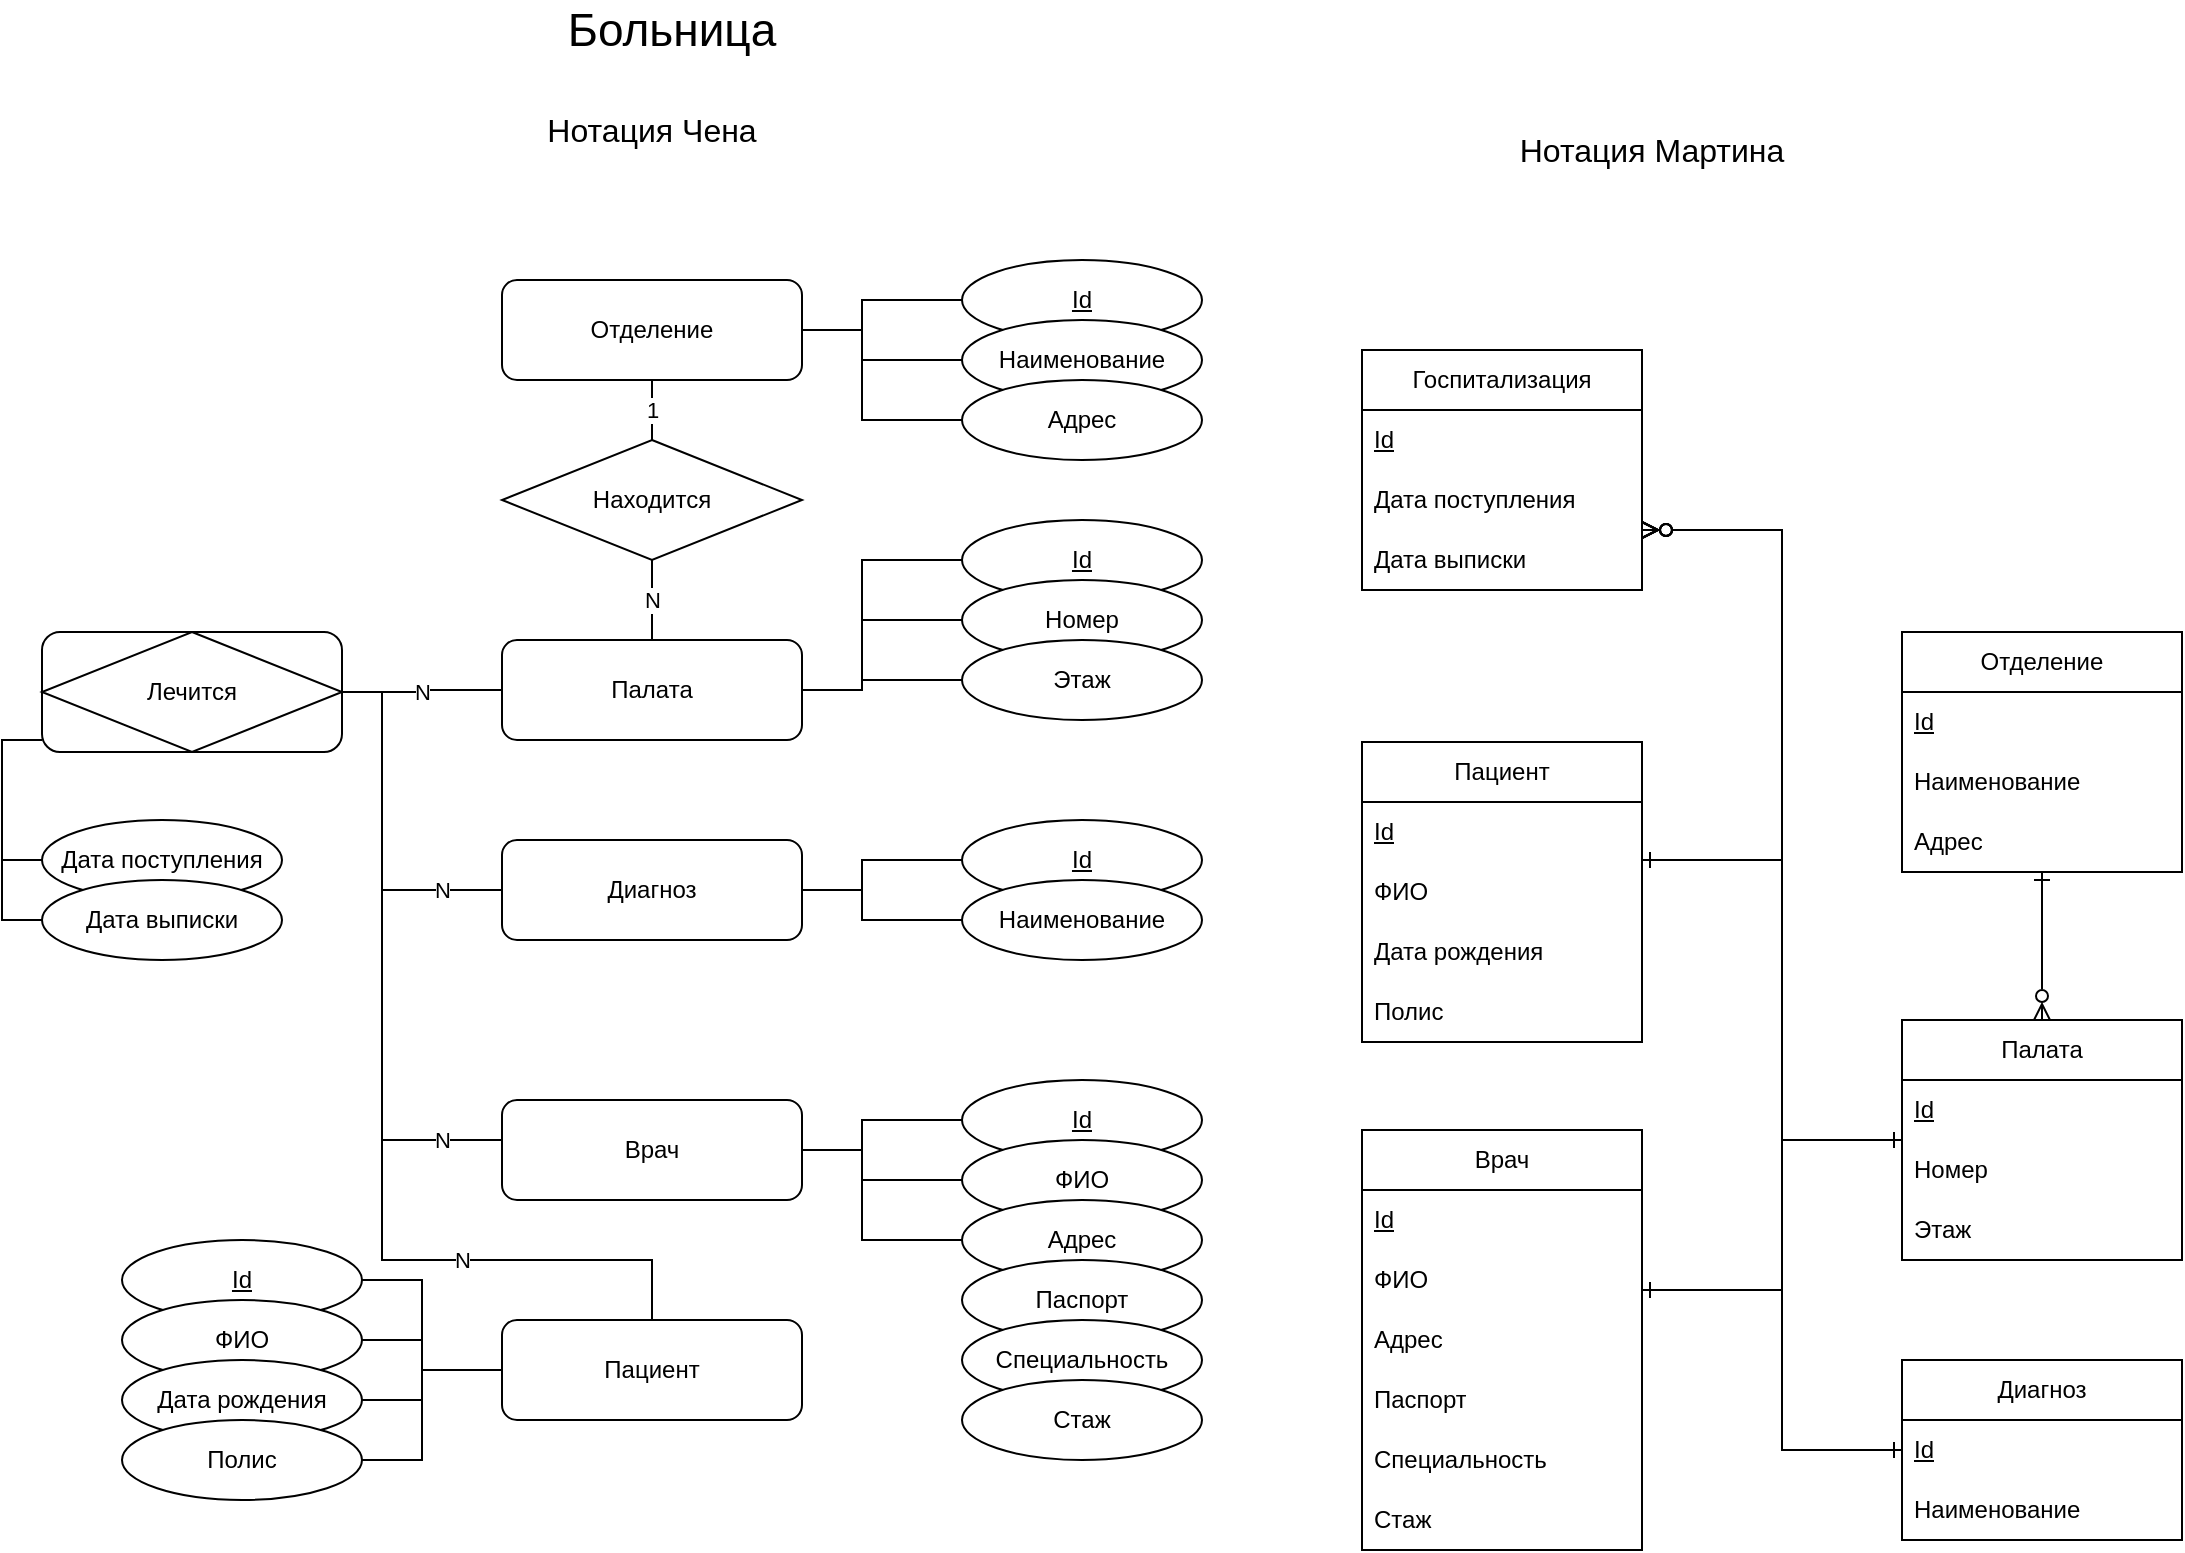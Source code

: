 <mxfile version="28.1.1">
  <diagram name="Страница — 1" id="eDHokSOOl7qRztb6YLrN">
    <mxGraphModel dx="1372" dy="871" grid="1" gridSize="10" guides="1" tooltips="1" connect="1" arrows="1" fold="1" page="1" pageScale="1" pageWidth="1169" pageHeight="827" math="0" shadow="0">
      <root>
        <mxCell id="0" />
        <mxCell id="1" parent="0" />
        <mxCell id="IZnIiaBtFyeUTnAaP6xX-13" value="" style="edgeStyle=orthogonalEdgeStyle;rounded=0;orthogonalLoop=1;jettySize=auto;html=1;endArrow=none;endFill=0;" parent="1" source="IZnIiaBtFyeUTnAaP6xX-14" target="IZnIiaBtFyeUTnAaP6xX-38" edge="1">
          <mxGeometry relative="1" as="geometry">
            <Array as="points">
              <mxPoint x="40" y="490" />
              <mxPoint x="40" y="400" />
            </Array>
          </mxGeometry>
        </mxCell>
        <mxCell id="IZnIiaBtFyeUTnAaP6xX-15" value="" style="rounded=0;orthogonalLoop=1;jettySize=auto;html=1;endArrow=none;endFill=0;edgeStyle=orthogonalEdgeStyle;" parent="1" source="IZnIiaBtFyeUTnAaP6xX-12" target="IZnIiaBtFyeUTnAaP6xX-38" edge="1">
          <mxGeometry relative="1" as="geometry">
            <mxPoint x="-220" y="395" as="sourcePoint" />
            <mxPoint x="-150" y="350" as="targetPoint" />
            <Array as="points">
              <mxPoint x="40" y="460" />
              <mxPoint x="40" y="400" />
            </Array>
          </mxGeometry>
        </mxCell>
        <mxCell id="IZnIiaBtFyeUTnAaP6xX-1" value="Больница" style="text;html=1;align=center;verticalAlign=middle;whiteSpace=wrap;rounded=0;fontSize=23;" parent="1" vertex="1">
          <mxGeometry x="310" y="30" width="130" height="30" as="geometry" />
        </mxCell>
        <mxCell id="IZnIiaBtFyeUTnAaP6xX-2" value="&lt;font style=&quot;font-size: 16px;&quot;&gt;Нотация Чена&lt;/font&gt;" style="text;html=1;align=center;verticalAlign=middle;whiteSpace=wrap;rounded=0;fontSize=18;" parent="1" vertex="1">
          <mxGeometry x="300" y="80" width="130" height="30" as="geometry" />
        </mxCell>
        <mxCell id="IZnIiaBtFyeUTnAaP6xX-3" value="Пациент" style="rounded=1;whiteSpace=wrap;html=1;" parent="1" vertex="1">
          <mxGeometry x="290" y="690" width="150" height="50" as="geometry" />
        </mxCell>
        <mxCell id="IZnIiaBtFyeUTnAaP6xX-4" value="" style="edgeStyle=orthogonalEdgeStyle;rounded=0;orthogonalLoop=1;jettySize=auto;html=1;endArrow=none;endFill=0;" parent="1" source="IZnIiaBtFyeUTnAaP6xX-5" target="IZnIiaBtFyeUTnAaP6xX-3" edge="1">
          <mxGeometry relative="1" as="geometry">
            <Array as="points">
              <mxPoint x="250" y="670" />
              <mxPoint x="250" y="715" />
            </Array>
          </mxGeometry>
        </mxCell>
        <mxCell id="IZnIiaBtFyeUTnAaP6xX-5" value="Id" style="ellipse;whiteSpace=wrap;html=1;fontStyle=4" parent="1" vertex="1">
          <mxGeometry x="100" y="650" width="120" height="40" as="geometry" />
        </mxCell>
        <mxCell id="IZnIiaBtFyeUTnAaP6xX-6" value="" style="edgeStyle=orthogonalEdgeStyle;rounded=0;orthogonalLoop=1;jettySize=auto;html=1;endArrow=none;endFill=0;" parent="1" source="IZnIiaBtFyeUTnAaP6xX-7" target="IZnIiaBtFyeUTnAaP6xX-3" edge="1">
          <mxGeometry relative="1" as="geometry">
            <Array as="points">
              <mxPoint x="250" y="700" />
              <mxPoint x="250" y="715" />
            </Array>
          </mxGeometry>
        </mxCell>
        <mxCell id="IZnIiaBtFyeUTnAaP6xX-7" value="ФИО" style="ellipse;whiteSpace=wrap;html=1;fontStyle=0" parent="1" vertex="1">
          <mxGeometry x="100" y="680" width="120" height="40" as="geometry" />
        </mxCell>
        <mxCell id="IZnIiaBtFyeUTnAaP6xX-8" value="" style="edgeStyle=orthogonalEdgeStyle;rounded=0;orthogonalLoop=1;jettySize=auto;html=1;endArrow=none;endFill=0;" parent="1" source="IZnIiaBtFyeUTnAaP6xX-9" target="IZnIiaBtFyeUTnAaP6xX-3" edge="1">
          <mxGeometry relative="1" as="geometry">
            <Array as="points">
              <mxPoint x="250" y="730" />
              <mxPoint x="250" y="715" />
            </Array>
          </mxGeometry>
        </mxCell>
        <mxCell id="IZnIiaBtFyeUTnAaP6xX-9" value="Дата рождения" style="ellipse;whiteSpace=wrap;html=1;fontStyle=0" parent="1" vertex="1">
          <mxGeometry x="100" y="710" width="120" height="40" as="geometry" />
        </mxCell>
        <mxCell id="IZnIiaBtFyeUTnAaP6xX-10" value="" style="edgeStyle=orthogonalEdgeStyle;rounded=0;orthogonalLoop=1;jettySize=auto;html=1;endArrow=none;endFill=0;" parent="1" source="IZnIiaBtFyeUTnAaP6xX-11" target="IZnIiaBtFyeUTnAaP6xX-3" edge="1">
          <mxGeometry relative="1" as="geometry">
            <Array as="points">
              <mxPoint x="250" y="760" />
              <mxPoint x="250" y="715" />
            </Array>
          </mxGeometry>
        </mxCell>
        <mxCell id="IZnIiaBtFyeUTnAaP6xX-11" value="Полис" style="ellipse;whiteSpace=wrap;html=1;fontStyle=0" parent="1" vertex="1">
          <mxGeometry x="100" y="740" width="120" height="40" as="geometry" />
        </mxCell>
        <mxCell id="IZnIiaBtFyeUTnAaP6xX-12" value="Дата поступления" style="ellipse;whiteSpace=wrap;html=1;fontStyle=0" parent="1" vertex="1">
          <mxGeometry x="60" y="440" width="120" height="40" as="geometry" />
        </mxCell>
        <mxCell id="IZnIiaBtFyeUTnAaP6xX-14" value="Дата выписки" style="ellipse;whiteSpace=wrap;html=1;fontStyle=0" parent="1" vertex="1">
          <mxGeometry x="60" y="470" width="120" height="40" as="geometry" />
        </mxCell>
        <mxCell id="IZnIiaBtFyeUTnAaP6xX-16" value="Диагноз" style="rounded=1;whiteSpace=wrap;html=1;" parent="1" vertex="1">
          <mxGeometry x="290" y="450" width="150" height="50" as="geometry" />
        </mxCell>
        <mxCell id="IZnIiaBtFyeUTnAaP6xX-17" value="Id" style="ellipse;whiteSpace=wrap;html=1;fontStyle=4" parent="1" vertex="1">
          <mxGeometry x="520" y="440" width="120" height="40" as="geometry" />
        </mxCell>
        <mxCell id="IZnIiaBtFyeUTnAaP6xX-18" value="Наименование" style="ellipse;whiteSpace=wrap;html=1;fontStyle=0" parent="1" vertex="1">
          <mxGeometry x="520" y="470" width="120" height="40" as="geometry" />
        </mxCell>
        <mxCell id="IZnIiaBtFyeUTnAaP6xX-20" value="" style="edgeStyle=orthogonalEdgeStyle;rounded=0;orthogonalLoop=1;jettySize=auto;html=1;endArrow=none;endFill=0;" parent="1" source="IZnIiaBtFyeUTnAaP6xX-18" target="IZnIiaBtFyeUTnAaP6xX-16" edge="1">
          <mxGeometry relative="1" as="geometry">
            <Array as="points">
              <mxPoint x="470" y="490" />
              <mxPoint x="470" y="475" />
            </Array>
          </mxGeometry>
        </mxCell>
        <mxCell id="IZnIiaBtFyeUTnAaP6xX-22" value="" style="rounded=0;orthogonalLoop=1;jettySize=auto;html=1;endArrow=none;endFill=0;edgeStyle=orthogonalEdgeStyle;" parent="1" source="IZnIiaBtFyeUTnAaP6xX-17" target="IZnIiaBtFyeUTnAaP6xX-16" edge="1">
          <mxGeometry relative="1" as="geometry">
            <mxPoint x="360" y="430" as="sourcePoint" />
            <mxPoint x="405" y="520" as="targetPoint" />
            <Array as="points">
              <mxPoint x="470" y="460" />
              <mxPoint x="470" y="475" />
            </Array>
          </mxGeometry>
        </mxCell>
        <mxCell id="IZnIiaBtFyeUTnAaP6xX-23" value="Отделение" style="rounded=1;whiteSpace=wrap;html=1;" parent="1" vertex="1">
          <mxGeometry x="290" y="170" width="150" height="50" as="geometry" />
        </mxCell>
        <mxCell id="IZnIiaBtFyeUTnAaP6xX-24" value="Id" style="ellipse;whiteSpace=wrap;html=1;fontStyle=4" parent="1" vertex="1">
          <mxGeometry x="520" y="160" width="120" height="40" as="geometry" />
        </mxCell>
        <mxCell id="IZnIiaBtFyeUTnAaP6xX-25" value="Наименование" style="ellipse;whiteSpace=wrap;html=1;fontStyle=0" parent="1" vertex="1">
          <mxGeometry x="520" y="190" width="120" height="40" as="geometry" />
        </mxCell>
        <mxCell id="IZnIiaBtFyeUTnAaP6xX-26" value="Адрес" style="ellipse;whiteSpace=wrap;html=1;fontStyle=0" parent="1" vertex="1">
          <mxGeometry x="520" y="220" width="120" height="40" as="geometry" />
        </mxCell>
        <mxCell id="IZnIiaBtFyeUTnAaP6xX-27" value="" style="edgeStyle=orthogonalEdgeStyle;rounded=0;orthogonalLoop=1;jettySize=auto;html=1;endArrow=none;endFill=0;" parent="1" source="IZnIiaBtFyeUTnAaP6xX-25" target="IZnIiaBtFyeUTnAaP6xX-23" edge="1">
          <mxGeometry relative="1" as="geometry">
            <Array as="points">
              <mxPoint x="470" y="210" />
              <mxPoint x="470" y="195" />
            </Array>
          </mxGeometry>
        </mxCell>
        <mxCell id="IZnIiaBtFyeUTnAaP6xX-28" value="" style="rounded=0;orthogonalLoop=1;jettySize=auto;html=1;endArrow=none;endFill=0;edgeStyle=orthogonalEdgeStyle;" parent="1" source="IZnIiaBtFyeUTnAaP6xX-26" target="IZnIiaBtFyeUTnAaP6xX-23" edge="1">
          <mxGeometry relative="1" as="geometry">
            <mxPoint x="310" y="140" as="sourcePoint" />
            <mxPoint x="355" y="200" as="targetPoint" />
            <Array as="points">
              <mxPoint x="470" y="240" />
              <mxPoint x="470" y="195" />
            </Array>
          </mxGeometry>
        </mxCell>
        <mxCell id="IZnIiaBtFyeUTnAaP6xX-29" value="" style="rounded=0;orthogonalLoop=1;jettySize=auto;html=1;endArrow=none;endFill=0;edgeStyle=orthogonalEdgeStyle;" parent="1" source="IZnIiaBtFyeUTnAaP6xX-24" target="IZnIiaBtFyeUTnAaP6xX-23" edge="1">
          <mxGeometry relative="1" as="geometry">
            <mxPoint x="360" y="150" as="sourcePoint" />
            <mxPoint x="405" y="240" as="targetPoint" />
            <Array as="points">
              <mxPoint x="470" y="180" />
              <mxPoint x="470" y="195" />
            </Array>
          </mxGeometry>
        </mxCell>
        <mxCell id="IZnIiaBtFyeUTnAaP6xX-30" value="Палата" style="rounded=1;whiteSpace=wrap;html=1;" parent="1" vertex="1">
          <mxGeometry x="290" y="350" width="150" height="50" as="geometry" />
        </mxCell>
        <mxCell id="IZnIiaBtFyeUTnAaP6xX-31" value="Id" style="ellipse;whiteSpace=wrap;html=1;fontStyle=4" parent="1" vertex="1">
          <mxGeometry x="520" y="290" width="120" height="40" as="geometry" />
        </mxCell>
        <mxCell id="IZnIiaBtFyeUTnAaP6xX-32" value="Номер" style="ellipse;whiteSpace=wrap;html=1;fontStyle=0" parent="1" vertex="1">
          <mxGeometry x="520" y="320" width="120" height="40" as="geometry" />
        </mxCell>
        <mxCell id="IZnIiaBtFyeUTnAaP6xX-33" value="Этаж" style="ellipse;whiteSpace=wrap;html=1;fontStyle=0" parent="1" vertex="1">
          <mxGeometry x="520" y="350" width="120" height="40" as="geometry" />
        </mxCell>
        <mxCell id="IZnIiaBtFyeUTnAaP6xX-34" value="" style="edgeStyle=orthogonalEdgeStyle;rounded=0;orthogonalLoop=1;jettySize=auto;html=1;endArrow=none;endFill=0;" parent="1" source="IZnIiaBtFyeUTnAaP6xX-32" target="IZnIiaBtFyeUTnAaP6xX-30" edge="1">
          <mxGeometry relative="1" as="geometry">
            <Array as="points">
              <mxPoint x="470" y="340" />
              <mxPoint x="470" y="375" />
            </Array>
          </mxGeometry>
        </mxCell>
        <mxCell id="IZnIiaBtFyeUTnAaP6xX-35" value="" style="rounded=0;orthogonalLoop=1;jettySize=auto;html=1;endArrow=none;endFill=0;edgeStyle=orthogonalEdgeStyle;" parent="1" source="IZnIiaBtFyeUTnAaP6xX-33" target="IZnIiaBtFyeUTnAaP6xX-30" edge="1">
          <mxGeometry relative="1" as="geometry">
            <mxPoint x="310" y="270" as="sourcePoint" />
            <mxPoint x="355" y="330" as="targetPoint" />
            <Array as="points">
              <mxPoint x="470" y="370" />
              <mxPoint x="470" y="375" />
            </Array>
          </mxGeometry>
        </mxCell>
        <mxCell id="IZnIiaBtFyeUTnAaP6xX-36" value="" style="rounded=0;orthogonalLoop=1;jettySize=auto;html=1;endArrow=none;endFill=0;edgeStyle=orthogonalEdgeStyle;" parent="1" source="IZnIiaBtFyeUTnAaP6xX-31" target="IZnIiaBtFyeUTnAaP6xX-30" edge="1">
          <mxGeometry relative="1" as="geometry">
            <mxPoint x="360" y="280" as="sourcePoint" />
            <mxPoint x="405" y="370" as="targetPoint" />
            <Array as="points">
              <mxPoint x="470" y="310" />
              <mxPoint x="470" y="375" />
            </Array>
          </mxGeometry>
        </mxCell>
        <mxCell id="IZnIiaBtFyeUTnAaP6xX-37" value="Находится" style="rhombus;whiteSpace=wrap;html=1;" parent="1" vertex="1">
          <mxGeometry x="290" y="250" width="150" height="60" as="geometry" />
        </mxCell>
        <mxCell id="IZnIiaBtFyeUTnAaP6xX-38" value="" style="rounded=1;whiteSpace=wrap;html=1;" parent="1" vertex="1">
          <mxGeometry x="60" y="346" width="150" height="60" as="geometry" />
        </mxCell>
        <mxCell id="IZnIiaBtFyeUTnAaP6xX-39" value="Лечится" style="rhombus;whiteSpace=wrap;html=1;" parent="1" vertex="1">
          <mxGeometry x="60" y="346" width="150" height="60" as="geometry" />
        </mxCell>
        <mxCell id="IZnIiaBtFyeUTnAaP6xX-40" value="N&lt;span style=&quot;color: rgba(0, 0, 0, 0); font-family: monospace; font-size: 0px; text-align: start; background-color: rgb(236, 236, 236);&quot;&gt;%3CmxGraphModel%3E%3Croot%3E%3CmxCell%20id%3D%220%22%2F%3E%3CmxCell%20id%3D%221%22%20parent%3D%220%22%2F%3E%3CmxCell%20id%3D%222%22%20value%3D%22%D0%9B%D0%B5%D0%BA%D0%B0%D1%80%D1%81%D1%82%D0%B2%D0%BE%22%20style%3D%22rounded%3D1%3BwhiteSpace%3Dwrap%3Bhtml%3D1%3B%22%20vertex%3D%221%22%20parent%3D%221%22%3E%3CmxGeometry%20x%3D%22180%22%20y%3D%22280%22%20width%3D%22150%22%20height%3D%2250%22%20as%3D%22geometry%22%2F%3E%3C%2FmxCell%3E%3C%2Froot%3E%3C%2FmxGraphModel%3E&lt;/span&gt;&lt;span style=&quot;color: rgba(0, 0, 0, 0); font-family: monospace; font-size: 0px; text-align: start; background-color: rgb(236, 236, 236);&quot;&gt;%3CmxGraphModel%3E%3Croot%3E%3CmxCell%20id%3D%220%22%2F%3E%3CmxCell%20id%3D%221%22%20parent%3D%220%22%2F%3E%3CmxCell%20id%3D%222%22%20value%3D%22%D0%9B%D0%B5%D0%BA%D0%B0%D1%80%D1%81%D1%82%D0%B2%D0%BE%22%20style%3D%22rounded%3D1%3BwhiteSpace%3Dwrap%3Bhtml%3D1%3B%22%20vertex%3D%221%22%20parent%3D%221%22%3E%3CmxGeometry%20x%3D%22180%22%20y%3D%22280%22%20width%3D%22150%22%20height%3D%2250%22%20as%3D%22geometry%22%2F%3E%3C%2FmxCell%3E%3C%2Froot%3E%3C%2FmxGraphModel%3E&lt;/span&gt;&lt;span style=&quot;color: rgba(0, 0, 0, 0); font-family: monospace; font-size: 0px; text-align: start; background-color: rgb(236, 236, 236);&quot;&gt;%3CmxGraphModel%3E%3Croot%3E%3CmxCell%20id%3D%220%22%2F%3E%3CmxCell%20id%3D%221%22%20parent%3D%220%22%2F%3E%3CmxCell%20id%3D%222%22%20value%3D%22%D0%9B%D0%B5%D0%BA%D0%B0%D1%80%D1%81%D1%82%D0%B2%D0%BE%22%20style%3D%22rounded%3D1%3BwhiteSpace%3Dwrap%3Bhtml%3D1%3B%22%20vertex%3D%221%22%20parent%3D%221%22%3E%3CmxGeometry%20x%3D%22180%22%20y%3D%22280%22%20width%3D%22150%22%20height%3D%2250%22%20as%3D%22geometry%22%2F%3E%3C%2FmxCell%3E%3C%2Froot%3E%3C%2FmxGraphModel%3E&lt;/span&gt;" style="edgeStyle=orthogonalEdgeStyle;rounded=0;orthogonalLoop=1;jettySize=auto;html=1;endArrow=none;endFill=0;" parent="1" source="IZnIiaBtFyeUTnAaP6xX-38" target="IZnIiaBtFyeUTnAaP6xX-3" edge="1">
          <mxGeometry x="0.467" relative="1" as="geometry">
            <mxPoint x="-150" y="380" as="sourcePoint" />
            <mxPoint x="-150" y="250" as="targetPoint" />
            <Array as="points">
              <mxPoint x="230" y="376" />
              <mxPoint x="230" y="660" />
              <mxPoint x="365" y="660" />
            </Array>
            <mxPoint as="offset" />
          </mxGeometry>
        </mxCell>
        <mxCell id="IZnIiaBtFyeUTnAaP6xX-42" value="1&lt;span style=&quot;color: rgba(0, 0, 0, 0); font-family: monospace; font-size: 0px; text-align: start; background-color: rgb(236, 236, 236);&quot;&gt;%3CmxGraphModel%3E%3Croot%3E%3CmxCell%20id%3D%220%22%2F%3E%3CmxCell%20id%3D%221%22%20parent%3D%220%22%2F%3E%3CmxCell%20id%3D%222%22%20value%3D%22N%26lt%3Bspan%20style%3D%26quot%3Bcolor%3A%20rgba(0%2C%200%2C%200%2C%200)%3B%20font-family%3A%20monospace%3B%20font-size%3A%200px%3B%20text-align%3A%20start%3B%20background-color%3A%20rgb(236%2C%20236%2C%20236)%3B%26quot%3B%26gt%3B%253CmxGraphModel%253E%253Croot%253E%253CmxCell%2520id%253D%25220%2522%252F%253E%253CmxCell%2520id%253D%25221%2522%2520parent%253D%25220%2522%252F%253E%253CmxCell%2520id%253D%25222%2522%2520value%253D%2522%25D0%259B%25D0%25B5%25D0%25BA%25D0%25B0%25D1%2580%25D1%2581%25D1%2582%25D0%25B2%25D0%25BE%2522%2520style%253D%2522rounded%253D1%253BwhiteSpace%253Dwrap%253Bhtml%253D1%253B%2522%2520vertex%253D%25221%2522%2520parent%253D%25221%2522%253E%253CmxGeometry%2520x%253D%2522180%2522%2520y%253D%2522280%2522%2520width%253D%2522150%2522%2520height%253D%252250%2522%2520as%253D%2522geometry%2522%252F%253E%253C%252FmxCell%253E%253C%252Froot%253E%253C%252FmxGraphModel%253E%26lt%3B%2Fspan%26gt%3B%26lt%3Bspan%20style%3D%26quot%3Bcolor%3A%20rgba(0%2C%200%2C%200%2C%200)%3B%20font-family%3A%20monospace%3B%20font-size%3A%200px%3B%20text-align%3A%20start%3B%20background-color%3A%20rgb(236%2C%20236%2C%20236)%3B%26quot%3B%26gt%3B%253CmxGraphModel%253E%253Croot%253E%253CmxCell%2520id%253D%25220%2522%252F%253E%253CmxCell%2520id%253D%25221%2522%2520parent%253D%25220%2522%252F%253E%253CmxCell%2520id%253D%25222%2522%2520value%253D%2522%25D0%259B%25D0%25B5%25D0%25BA%25D0%25B0%25D1%2580%25D1%2581%25D1%2582%25D0%25B2%25D0%25BE%2522%2520style%253D%2522rounded%253D1%253BwhiteSpace%253Dwrap%253Bhtml%253D1%253B%2522%2520vertex%253D%25221%2522%2520parent%253D%25221%2522%253E%253CmxGeometry%2520x%253D%2522180%2522%2520y%253D%2522280%2522%2520width%253D%2522150%2522%2520height%253D%252250%2522%2520as%253D%2522geometry%2522%252F%253E%253C%252FmxCell%253E%253C%252Froot%253E%253C%252FmxGraphModel%253E%26lt%3B%2Fspan%26gt%3B%26lt%3Bspan%20style%3D%26quot%3Bcolor%3A%20rgba(0%2C%200%2C%200%2C%200)%3B%20font-family%3A%20monospace%3B%20font-size%3A%200px%3B%20text-align%3A%20start%3B%20background-color%3A%20rgb(236%2C%20236%2C%20236)%3B%26quot%3B%26gt%3B%253CmxGraphModel%253E%253Croot%253E%253CmxCell%2520id%253D%25220%2522%252F%253E%253CmxCell%2520id%253D%25221%2522%2520parent%253D%25220%2522%252F%253E%253CmxCell%2520id%253D%25222%2522%2520value%253D%2522%25D0%259B%25D0%25B5%25D0%25BA%25D0%25B0%25D1%2580%25D1%2581%25D1%2582%25D0%25B2%25D0%25BE%2522%2520style%253D%2522rounded%253D1%253BwhiteSpace%253Dwrap%253Bhtml%253D1%253B%2522%2520vertex%253D%25221%2522%2520parent%253D%25221%2522%253E%253CmxGeometry%2520x%253D%2522180%2522%2520y%253D%2522280%2522%2520width%253D%2522150%2522%2520height%253D%252250%2522%2520as%253D%2522geometry%2522%252F%253E%253C%252FmxCell%253E%253C%252Froot%253E%253C%252FmxGraphModel%253E%26lt%3B%2Fspan%26gt%3B%22%20style%3D%22edgeStyle%3DorthogonalEdgeStyle%3Brounded%3D0%3BorthogonalLoop%3D1%3BjettySize%3Dauto%3Bhtml%3D1%3BendArrow%3Dnone%3BendFill%3D0%3B%22%20edge%3D%221%22%20parent%3D%221%22%3E%3CmxGeometry%20relative%3D%221%22%20as%3D%22geometry%22%3E%3CmxPoint%20x%3D%22255%22%20y%3D%22460%22%20as%3D%22sourcePoint%22%2F%3E%3CmxPoint%20x%3D%22255%22%20y%3D%22330%22%20as%3D%22targetPoint%22%2F%3E%3C%2FmxGeometry%3E%3C%2FmxCell%3E%3C%2Froot%3E%3C%2FmxGraphModel%3E&lt;/span&gt;" style="edgeStyle=orthogonalEdgeStyle;rounded=0;orthogonalLoop=1;jettySize=auto;html=1;endArrow=none;endFill=0;" parent="1" source="IZnIiaBtFyeUTnAaP6xX-37" target="IZnIiaBtFyeUTnAaP6xX-23" edge="1">
          <mxGeometry relative="1" as="geometry">
            <mxPoint x="280" y="440" as="sourcePoint" />
            <mxPoint x="280" y="310" as="targetPoint" />
          </mxGeometry>
        </mxCell>
        <mxCell id="IZnIiaBtFyeUTnAaP6xX-43" value="N&lt;span style=&quot;color: rgba(0, 0, 0, 0); font-family: monospace; font-size: 0px; text-align: start; background-color: rgb(236, 236, 236);&quot;&gt;%3CmxGraphModel%3E%3Croot%3E%3CmxCell%20id%3D%220%22%2F%3E%3CmxCell%20id%3D%221%22%20parent%3D%220%22%2F%3E%3CmxCell%20id%3D%222%22%20value%3D%22%D0%9B%D0%B5%D0%BA%D0%B0%D1%80%D1%81%D1%82%D0%B2%D0%BE%22%20style%3D%22rounded%3D1%3BwhiteSpace%3Dwrap%3Bhtml%3D1%3B%22%20vertex%3D%221%22%20parent%3D%221%22%3E%3CmxGeometry%20x%3D%22180%22%20y%3D%22280%22%20width%3D%22150%22%20height%3D%2250%22%20as%3D%22geometry%22%2F%3E%3C%2FmxCell%3E%3C%2Froot%3E%3C%2FmxGraphModel%3E&lt;/span&gt;&lt;span style=&quot;color: rgba(0, 0, 0, 0); font-family: monospace; font-size: 0px; text-align: start; background-color: rgb(236, 236, 236);&quot;&gt;%3CmxGraphModel%3E%3Croot%3E%3CmxCell%20id%3D%220%22%2F%3E%3CmxCell%20id%3D%221%22%20parent%3D%220%22%2F%3E%3CmxCell%20id%3D%222%22%20value%3D%22%D0%9B%D0%B5%D0%BA%D0%B0%D1%80%D1%81%D1%82%D0%B2%D0%BE%22%20style%3D%22rounded%3D1%3BwhiteSpace%3Dwrap%3Bhtml%3D1%3B%22%20vertex%3D%221%22%20parent%3D%221%22%3E%3CmxGeometry%20x%3D%22180%22%20y%3D%22280%22%20width%3D%22150%22%20height%3D%2250%22%20as%3D%22geometry%22%2F%3E%3C%2FmxCell%3E%3C%2Froot%3E%3C%2FmxGraphModel%3E&lt;/span&gt;&lt;span style=&quot;color: rgba(0, 0, 0, 0); font-family: monospace; font-size: 0px; text-align: start; background-color: rgb(236, 236, 236);&quot;&gt;%3CmxGraphModel%3E%3Croot%3E%3CmxCell%20id%3D%220%22%2F%3E%3CmxCell%20id%3D%221%22%20parent%3D%220%22%2F%3E%3CmxCell%20id%3D%222%22%20value%3D%22%D0%9B%D0%B5%D0%BA%D0%B0%D1%80%D1%81%D1%82%D0%B2%D0%BE%22%20style%3D%22rounded%3D1%3BwhiteSpace%3Dwrap%3Bhtml%3D1%3B%22%20vertex%3D%221%22%20parent%3D%221%22%3E%3CmxGeometry%20x%3D%22180%22%20y%3D%22280%22%20width%3D%22150%22%20height%3D%2250%22%20as%3D%22geometry%22%2F%3E%3C%2FmxCell%3E%3C%2Froot%3E%3C%2FmxGraphModel%3E&lt;/span&gt;" style="edgeStyle=orthogonalEdgeStyle;rounded=0;orthogonalLoop=1;jettySize=auto;html=1;endArrow=none;endFill=0;" parent="1" source="IZnIiaBtFyeUTnAaP6xX-30" target="IZnIiaBtFyeUTnAaP6xX-37" edge="1">
          <mxGeometry relative="1" as="geometry">
            <mxPoint x="260" y="450" as="sourcePoint" />
            <mxPoint x="260" y="320" as="targetPoint" />
          </mxGeometry>
        </mxCell>
        <mxCell id="IZnIiaBtFyeUTnAaP6xX-44" value="N&lt;span style=&quot;color: rgba(0, 0, 0, 0); font-family: monospace; font-size: 0px; text-align: start; background-color: rgb(236, 236, 236);&quot;&gt;%3CmxGraphModel%3E%3Croot%3E%3CmxCell%20id%3D%220%22%2F%3E%3CmxCell%20id%3D%221%22%20parent%3D%220%22%2F%3E%3CmxCell%20id%3D%222%22%20value%3D%22%D0%9B%D0%B5%D0%BA%D0%B0%D1%80%D1%81%D1%82%D0%B2%D0%BE%22%20style%3D%22rounded%3D1%3BwhiteSpace%3Dwrap%3Bhtml%3D1%3B%22%20vertex%3D%221%22%20parent%3D%221%22%3E%3CmxGeometry%20x%3D%22180%22%20y%3D%22280%22%20width%3D%22150%22%20height%3D%2250%22%20as%3D%22geometry%22%2F%3E%3C%2FmxCell%3E%3C%2Froot%3E%3C%2FmxGraphModel%3E&lt;/span&gt;&lt;span style=&quot;color: rgba(0, 0, 0, 0); font-family: monospace; font-size: 0px; text-align: start; background-color: rgb(236, 236, 236);&quot;&gt;%3CmxGraphModel%3E%3Croot%3E%3CmxCell%20id%3D%220%22%2F%3E%3CmxCell%20id%3D%221%22%20parent%3D%220%22%2F%3E%3CmxCell%20id%3D%222%22%20value%3D%22%D0%9B%D0%B5%D0%BA%D0%B0%D1%80%D1%81%D1%82%D0%B2%D0%BE%22%20style%3D%22rounded%3D1%3BwhiteSpace%3Dwrap%3Bhtml%3D1%3B%22%20vertex%3D%221%22%20parent%3D%221%22%3E%3CmxGeometry%20x%3D%22180%22%20y%3D%22280%22%20width%3D%22150%22%20height%3D%2250%22%20as%3D%22geometry%22%2F%3E%3C%2FmxCell%3E%3C%2Froot%3E%3C%2FmxGraphModel%3E&lt;/span&gt;&lt;span style=&quot;color: rgba(0, 0, 0, 0); font-family: monospace; font-size: 0px; text-align: start; background-color: rgb(236, 236, 236);&quot;&gt;%3CmxGraphModel%3E%3Croot%3E%3CmxCell%20id%3D%220%22%2F%3E%3CmxCell%20id%3D%221%22%20parent%3D%220%22%2F%3E%3CmxCell%20id%3D%222%22%20value%3D%22%D0%9B%D0%B5%D0%BA%D0%B0%D1%80%D1%81%D1%82%D0%B2%D0%BE%22%20style%3D%22rounded%3D1%3BwhiteSpace%3Dwrap%3Bhtml%3D1%3B%22%20vertex%3D%221%22%20parent%3D%221%22%3E%3CmxGeometry%20x%3D%22180%22%20y%3D%22280%22%20width%3D%22150%22%20height%3D%2250%22%20as%3D%22geometry%22%2F%3E%3C%2FmxCell%3E%3C%2Froot%3E%3C%2FmxGraphModel%3E&lt;/span&gt;" style="edgeStyle=orthogonalEdgeStyle;rounded=0;orthogonalLoop=1;jettySize=auto;html=1;endArrow=none;endFill=0;" parent="1" source="IZnIiaBtFyeUTnAaP6xX-38" target="IZnIiaBtFyeUTnAaP6xX-30" edge="1">
          <mxGeometry relative="1" as="geometry">
            <mxPoint x="230" y="480" as="sourcePoint" />
            <mxPoint x="230" y="350" as="targetPoint" />
          </mxGeometry>
        </mxCell>
        <mxCell id="IZnIiaBtFyeUTnAaP6xX-45" value="N" style="edgeStyle=orthogonalEdgeStyle;rounded=0;orthogonalLoop=1;jettySize=auto;html=1;endArrow=none;endFill=0;" parent="1" source="IZnIiaBtFyeUTnAaP6xX-16" target="IZnIiaBtFyeUTnAaP6xX-38" edge="1">
          <mxGeometry x="-0.665" relative="1" as="geometry">
            <mxPoint x="110" y="680" as="sourcePoint" />
            <mxPoint x="110" y="550" as="targetPoint" />
            <Array as="points">
              <mxPoint x="230" y="475" />
              <mxPoint x="230" y="376" />
            </Array>
            <mxPoint as="offset" />
          </mxGeometry>
        </mxCell>
        <mxCell id="IZnIiaBtFyeUTnAaP6xX-46" value="Врач" style="rounded=1;whiteSpace=wrap;html=1;" parent="1" vertex="1">
          <mxGeometry x="290" y="580" width="150" height="50" as="geometry" />
        </mxCell>
        <mxCell id="IZnIiaBtFyeUTnAaP6xX-47" value="Id" style="ellipse;whiteSpace=wrap;html=1;fontStyle=4" parent="1" vertex="1">
          <mxGeometry x="520" y="570" width="120" height="40" as="geometry" />
        </mxCell>
        <mxCell id="IZnIiaBtFyeUTnAaP6xX-48" value="ФИО" style="ellipse;whiteSpace=wrap;html=1;fontStyle=0" parent="1" vertex="1">
          <mxGeometry x="520" y="600" width="120" height="40" as="geometry" />
        </mxCell>
        <mxCell id="IZnIiaBtFyeUTnAaP6xX-49" value="Адрес" style="ellipse;whiteSpace=wrap;html=1;fontStyle=0" parent="1" vertex="1">
          <mxGeometry x="520" y="630" width="120" height="40" as="geometry" />
        </mxCell>
        <mxCell id="IZnIiaBtFyeUTnAaP6xX-50" value="" style="edgeStyle=orthogonalEdgeStyle;rounded=0;orthogonalLoop=1;jettySize=auto;html=1;endArrow=none;endFill=0;" parent="1" source="IZnIiaBtFyeUTnAaP6xX-48" target="IZnIiaBtFyeUTnAaP6xX-46" edge="1">
          <mxGeometry relative="1" as="geometry">
            <Array as="points">
              <mxPoint x="470" y="620" />
              <mxPoint x="470" y="605" />
            </Array>
          </mxGeometry>
        </mxCell>
        <mxCell id="IZnIiaBtFyeUTnAaP6xX-51" value="" style="rounded=0;orthogonalLoop=1;jettySize=auto;html=1;endArrow=none;endFill=0;edgeStyle=orthogonalEdgeStyle;" parent="1" source="IZnIiaBtFyeUTnAaP6xX-49" target="IZnIiaBtFyeUTnAaP6xX-46" edge="1">
          <mxGeometry relative="1" as="geometry">
            <mxPoint x="310" y="550" as="sourcePoint" />
            <mxPoint x="355" y="610" as="targetPoint" />
            <Array as="points">
              <mxPoint x="470" y="650" />
              <mxPoint x="470" y="605" />
            </Array>
          </mxGeometry>
        </mxCell>
        <mxCell id="IZnIiaBtFyeUTnAaP6xX-52" value="" style="rounded=0;orthogonalLoop=1;jettySize=auto;html=1;endArrow=none;endFill=0;edgeStyle=orthogonalEdgeStyle;" parent="1" source="IZnIiaBtFyeUTnAaP6xX-47" target="IZnIiaBtFyeUTnAaP6xX-46" edge="1">
          <mxGeometry relative="1" as="geometry">
            <mxPoint x="360" y="560" as="sourcePoint" />
            <mxPoint x="405" y="650" as="targetPoint" />
            <Array as="points">
              <mxPoint x="470" y="590" />
              <mxPoint x="470" y="605" />
            </Array>
          </mxGeometry>
        </mxCell>
        <mxCell id="IZnIiaBtFyeUTnAaP6xX-55" value="Паспорт" style="ellipse;whiteSpace=wrap;html=1;fontStyle=0" parent="1" vertex="1">
          <mxGeometry x="520" y="660" width="120" height="40" as="geometry" />
        </mxCell>
        <mxCell id="IZnIiaBtFyeUTnAaP6xX-56" value="Специальность" style="ellipse;whiteSpace=wrap;html=1;fontStyle=0" parent="1" vertex="1">
          <mxGeometry x="520" y="690" width="120" height="40" as="geometry" />
        </mxCell>
        <mxCell id="IZnIiaBtFyeUTnAaP6xX-57" value="Стаж" style="ellipse;whiteSpace=wrap;html=1;fontStyle=0" parent="1" vertex="1">
          <mxGeometry x="520" y="720" width="120" height="40" as="geometry" />
        </mxCell>
        <mxCell id="IZnIiaBtFyeUTnAaP6xX-58" value="N" style="edgeStyle=orthogonalEdgeStyle;rounded=0;orthogonalLoop=1;jettySize=auto;html=1;endArrow=none;endFill=0;" parent="1" source="IZnIiaBtFyeUTnAaP6xX-46" target="IZnIiaBtFyeUTnAaP6xX-38" edge="1">
          <mxGeometry x="-0.803" relative="1" as="geometry">
            <mxPoint x="320" y="569" as="sourcePoint" />
            <mxPoint x="240" y="470" as="targetPoint" />
            <Array as="points">
              <mxPoint x="230" y="600" />
              <mxPoint x="230" y="376" />
            </Array>
            <mxPoint as="offset" />
          </mxGeometry>
        </mxCell>
        <mxCell id="IZnIiaBtFyeUTnAaP6xX-59" value="&lt;font style=&quot;font-size: 16px;&quot;&gt;Нотация Мартина&lt;/font&gt;" style="text;html=1;align=center;verticalAlign=middle;whiteSpace=wrap;rounded=0;fontSize=18;" parent="1" vertex="1">
          <mxGeometry x="770" y="90" width="190" height="30" as="geometry" />
        </mxCell>
        <mxCell id="IZnIiaBtFyeUTnAaP6xX-60" value="Врач" style="swimlane;fontStyle=0;childLayout=stackLayout;horizontal=1;startSize=30;horizontalStack=0;resizeParent=1;resizeParentMax=0;resizeLast=0;collapsible=1;marginBottom=0;whiteSpace=wrap;html=1;" parent="1" vertex="1">
          <mxGeometry x="720" y="595" width="140" height="210" as="geometry" />
        </mxCell>
        <mxCell id="IZnIiaBtFyeUTnAaP6xX-61" value="Id" style="text;strokeColor=none;fillColor=none;align=left;verticalAlign=middle;spacingLeft=4;spacingRight=4;overflow=hidden;points=[[0,0.5],[1,0.5]];portConstraint=eastwest;rotatable=0;whiteSpace=wrap;html=1;fontStyle=4" parent="IZnIiaBtFyeUTnAaP6xX-60" vertex="1">
          <mxGeometry y="30" width="140" height="30" as="geometry" />
        </mxCell>
        <mxCell id="IZnIiaBtFyeUTnAaP6xX-62" value="ФИО" style="text;strokeColor=none;fillColor=none;align=left;verticalAlign=middle;spacingLeft=4;spacingRight=4;overflow=hidden;points=[[0,0.5],[1,0.5]];portConstraint=eastwest;rotatable=0;whiteSpace=wrap;html=1;" parent="IZnIiaBtFyeUTnAaP6xX-60" vertex="1">
          <mxGeometry y="60" width="140" height="30" as="geometry" />
        </mxCell>
        <mxCell id="IZnIiaBtFyeUTnAaP6xX-63" value="Адрес" style="text;strokeColor=none;fillColor=none;align=left;verticalAlign=middle;spacingLeft=4;spacingRight=4;overflow=hidden;points=[[0,0.5],[1,0.5]];portConstraint=eastwest;rotatable=0;whiteSpace=wrap;html=1;" parent="IZnIiaBtFyeUTnAaP6xX-60" vertex="1">
          <mxGeometry y="90" width="140" height="30" as="geometry" />
        </mxCell>
        <mxCell id="IZnIiaBtFyeUTnAaP6xX-64" value="Паспорт" style="text;strokeColor=none;fillColor=none;align=left;verticalAlign=middle;spacingLeft=4;spacingRight=4;overflow=hidden;points=[[0,0.5],[1,0.5]];portConstraint=eastwest;rotatable=0;whiteSpace=wrap;html=1;" parent="IZnIiaBtFyeUTnAaP6xX-60" vertex="1">
          <mxGeometry y="120" width="140" height="30" as="geometry" />
        </mxCell>
        <mxCell id="IZnIiaBtFyeUTnAaP6xX-65" value="Специальность" style="text;strokeColor=none;fillColor=none;align=left;verticalAlign=middle;spacingLeft=4;spacingRight=4;overflow=hidden;points=[[0,0.5],[1,0.5]];portConstraint=eastwest;rotatable=0;whiteSpace=wrap;html=1;" parent="IZnIiaBtFyeUTnAaP6xX-60" vertex="1">
          <mxGeometry y="150" width="140" height="30" as="geometry" />
        </mxCell>
        <mxCell id="IZnIiaBtFyeUTnAaP6xX-66" value="Стаж" style="text;strokeColor=none;fillColor=none;align=left;verticalAlign=middle;spacingLeft=4;spacingRight=4;overflow=hidden;points=[[0,0.5],[1,0.5]];portConstraint=eastwest;rotatable=0;whiteSpace=wrap;html=1;" parent="IZnIiaBtFyeUTnAaP6xX-60" vertex="1">
          <mxGeometry y="180" width="140" height="30" as="geometry" />
        </mxCell>
        <mxCell id="IZnIiaBtFyeUTnAaP6xX-67" value="Госпитализация" style="swimlane;fontStyle=0;childLayout=stackLayout;horizontal=1;startSize=30;horizontalStack=0;resizeParent=1;resizeParentMax=0;resizeLast=0;collapsible=1;marginBottom=0;whiteSpace=wrap;html=1;" parent="1" vertex="1">
          <mxGeometry x="720" y="205" width="140" height="120" as="geometry" />
        </mxCell>
        <mxCell id="IZnIiaBtFyeUTnAaP6xX-68" value="Id" style="text;strokeColor=none;fillColor=none;align=left;verticalAlign=middle;spacingLeft=4;spacingRight=4;overflow=hidden;points=[[0,0.5],[1,0.5]];portConstraint=eastwest;rotatable=0;whiteSpace=wrap;html=1;fontStyle=4" parent="IZnIiaBtFyeUTnAaP6xX-67" vertex="1">
          <mxGeometry y="30" width="140" height="30" as="geometry" />
        </mxCell>
        <mxCell id="IZnIiaBtFyeUTnAaP6xX-69" value="Дата поступления" style="text;strokeColor=none;fillColor=none;align=left;verticalAlign=middle;spacingLeft=4;spacingRight=4;overflow=hidden;points=[[0,0.5],[1,0.5]];portConstraint=eastwest;rotatable=0;whiteSpace=wrap;html=1;" parent="IZnIiaBtFyeUTnAaP6xX-67" vertex="1">
          <mxGeometry y="60" width="140" height="30" as="geometry" />
        </mxCell>
        <mxCell id="IZnIiaBtFyeUTnAaP6xX-70" value="Дата выписки" style="text;strokeColor=none;fillColor=none;align=left;verticalAlign=middle;spacingLeft=4;spacingRight=4;overflow=hidden;points=[[0,0.5],[1,0.5]];portConstraint=eastwest;rotatable=0;whiteSpace=wrap;html=1;" parent="IZnIiaBtFyeUTnAaP6xX-67" vertex="1">
          <mxGeometry y="90" width="140" height="30" as="geometry" />
        </mxCell>
        <mxCell id="IZnIiaBtFyeUTnAaP6xX-73" value="" style="edgeStyle=orthogonalEdgeStyle;rounded=0;orthogonalLoop=1;jettySize=auto;html=1;startArrow=ERone;startFill=0;endArrow=ERzeroToMany;endFill=0;" parent="1" source="IZnIiaBtFyeUTnAaP6xX-74" target="IZnIiaBtFyeUTnAaP6xX-67" edge="1">
          <mxGeometry relative="1" as="geometry">
            <Array as="points">
              <mxPoint x="930" y="460" />
              <mxPoint x="930" y="295" />
            </Array>
          </mxGeometry>
        </mxCell>
        <mxCell id="IZnIiaBtFyeUTnAaP6xX-74" value="Пациент" style="swimlane;fontStyle=0;childLayout=stackLayout;horizontal=1;startSize=30;horizontalStack=0;resizeParent=1;resizeParentMax=0;resizeLast=0;collapsible=1;marginBottom=0;whiteSpace=wrap;html=1;" parent="1" vertex="1">
          <mxGeometry x="720" y="401" width="140" height="150" as="geometry" />
        </mxCell>
        <mxCell id="IZnIiaBtFyeUTnAaP6xX-75" value="Id" style="text;strokeColor=none;fillColor=none;align=left;verticalAlign=middle;spacingLeft=4;spacingRight=4;overflow=hidden;points=[[0,0.5],[1,0.5]];portConstraint=eastwest;rotatable=0;whiteSpace=wrap;html=1;fontStyle=4" parent="IZnIiaBtFyeUTnAaP6xX-74" vertex="1">
          <mxGeometry y="30" width="140" height="30" as="geometry" />
        </mxCell>
        <mxCell id="IZnIiaBtFyeUTnAaP6xX-76" value="ФИО" style="text;strokeColor=none;fillColor=none;align=left;verticalAlign=middle;spacingLeft=4;spacingRight=4;overflow=hidden;points=[[0,0.5],[1,0.5]];portConstraint=eastwest;rotatable=0;whiteSpace=wrap;html=1;" parent="IZnIiaBtFyeUTnAaP6xX-74" vertex="1">
          <mxGeometry y="60" width="140" height="30" as="geometry" />
        </mxCell>
        <mxCell id="IZnIiaBtFyeUTnAaP6xX-77" value="Дата рождения" style="text;strokeColor=none;fillColor=none;align=left;verticalAlign=middle;spacingLeft=4;spacingRight=4;overflow=hidden;points=[[0,0.5],[1,0.5]];portConstraint=eastwest;rotatable=0;whiteSpace=wrap;html=1;" parent="IZnIiaBtFyeUTnAaP6xX-74" vertex="1">
          <mxGeometry y="90" width="140" height="30" as="geometry" />
        </mxCell>
        <mxCell id="IZnIiaBtFyeUTnAaP6xX-98" value="Полис" style="text;strokeColor=none;fillColor=none;align=left;verticalAlign=middle;spacingLeft=4;spacingRight=4;overflow=hidden;points=[[0,0.5],[1,0.5]];portConstraint=eastwest;rotatable=0;whiteSpace=wrap;html=1;" parent="IZnIiaBtFyeUTnAaP6xX-74" vertex="1">
          <mxGeometry y="120" width="140" height="30" as="geometry" />
        </mxCell>
        <mxCell id="IZnIiaBtFyeUTnAaP6xX-78" value="Отделение" style="swimlane;fontStyle=0;childLayout=stackLayout;horizontal=1;startSize=30;horizontalStack=0;resizeParent=1;resizeParentMax=0;resizeLast=0;collapsible=1;marginBottom=0;whiteSpace=wrap;html=1;" parent="1" vertex="1">
          <mxGeometry x="990" y="346" width="140" height="120" as="geometry" />
        </mxCell>
        <mxCell id="IZnIiaBtFyeUTnAaP6xX-79" value="Id" style="text;strokeColor=none;fillColor=none;align=left;verticalAlign=middle;spacingLeft=4;spacingRight=4;overflow=hidden;points=[[0,0.5],[1,0.5]];portConstraint=eastwest;rotatable=0;whiteSpace=wrap;html=1;fontStyle=4" parent="IZnIiaBtFyeUTnAaP6xX-78" vertex="1">
          <mxGeometry y="30" width="140" height="30" as="geometry" />
        </mxCell>
        <mxCell id="IZnIiaBtFyeUTnAaP6xX-80" value="Наименование" style="text;strokeColor=none;fillColor=none;align=left;verticalAlign=middle;spacingLeft=4;spacingRight=4;overflow=hidden;points=[[0,0.5],[1,0.5]];portConstraint=eastwest;rotatable=0;whiteSpace=wrap;html=1;" parent="IZnIiaBtFyeUTnAaP6xX-78" vertex="1">
          <mxGeometry y="60" width="140" height="30" as="geometry" />
        </mxCell>
        <mxCell id="IZnIiaBtFyeUTnAaP6xX-81" value="Адрес" style="text;strokeColor=none;fillColor=none;align=left;verticalAlign=middle;spacingLeft=4;spacingRight=4;overflow=hidden;points=[[0,0.5],[1,0.5]];portConstraint=eastwest;rotatable=0;whiteSpace=wrap;html=1;" parent="IZnIiaBtFyeUTnAaP6xX-78" vertex="1">
          <mxGeometry y="90" width="140" height="30" as="geometry" />
        </mxCell>
        <mxCell id="IZnIiaBtFyeUTnAaP6xX-82" value="" style="edgeStyle=orthogonalEdgeStyle;rounded=0;orthogonalLoop=1;jettySize=auto;html=1;endArrow=ERzeroToMany;endFill=0;startArrow=ERone;startFill=0;" parent="1" source="IZnIiaBtFyeUTnAaP6xX-60" target="IZnIiaBtFyeUTnAaP6xX-67" edge="1">
          <mxGeometry relative="1" as="geometry">
            <Array as="points">
              <mxPoint x="930" y="675" />
              <mxPoint x="930" y="295" />
            </Array>
          </mxGeometry>
        </mxCell>
        <mxCell id="IZnIiaBtFyeUTnAaP6xX-83" value="" style="edgeStyle=orthogonalEdgeStyle;rounded=0;orthogonalLoop=1;jettySize=auto;html=1;startArrow=ERone;startFill=0;endArrow=ERzeroToMany;endFill=0;" parent="1" source="IZnIiaBtFyeUTnAaP6xX-78" target="IZnIiaBtFyeUTnAaP6xX-89" edge="1">
          <mxGeometry relative="1" as="geometry">
            <Array as="points" />
          </mxGeometry>
        </mxCell>
        <mxCell id="IZnIiaBtFyeUTnAaP6xX-84" value="Диагноз" style="swimlane;fontStyle=0;childLayout=stackLayout;horizontal=1;startSize=30;horizontalStack=0;resizeParent=1;resizeParentMax=0;resizeLast=0;collapsible=1;marginBottom=0;whiteSpace=wrap;html=1;" parent="1" vertex="1">
          <mxGeometry x="990" y="710" width="140" height="90" as="geometry" />
        </mxCell>
        <mxCell id="IZnIiaBtFyeUTnAaP6xX-85" value="Id" style="text;strokeColor=none;fillColor=none;align=left;verticalAlign=middle;spacingLeft=4;spacingRight=4;overflow=hidden;points=[[0,0.5],[1,0.5]];portConstraint=eastwest;rotatable=0;whiteSpace=wrap;html=1;fontStyle=4" parent="IZnIiaBtFyeUTnAaP6xX-84" vertex="1">
          <mxGeometry y="30" width="140" height="30" as="geometry" />
        </mxCell>
        <mxCell id="IZnIiaBtFyeUTnAaP6xX-86" value="Наименование" style="text;strokeColor=none;fillColor=none;align=left;verticalAlign=middle;spacingLeft=4;spacingRight=4;overflow=hidden;points=[[0,0.5],[1,0.5]];portConstraint=eastwest;rotatable=0;whiteSpace=wrap;html=1;" parent="IZnIiaBtFyeUTnAaP6xX-84" vertex="1">
          <mxGeometry y="60" width="140" height="30" as="geometry" />
        </mxCell>
        <mxCell id="IZnIiaBtFyeUTnAaP6xX-88" value="" style="edgeStyle=orthogonalEdgeStyle;rounded=0;orthogonalLoop=1;jettySize=auto;html=1;endArrow=ERzeroToMany;endFill=0;startArrow=ERone;startFill=0;" parent="1" source="IZnIiaBtFyeUTnAaP6xX-84" target="IZnIiaBtFyeUTnAaP6xX-67" edge="1">
          <mxGeometry relative="1" as="geometry">
            <mxPoint x="700" y="360" as="sourcePoint" />
            <mxPoint x="790" y="285" as="targetPoint" />
            <Array as="points">
              <mxPoint x="930" y="755" />
              <mxPoint x="930" y="295" />
            </Array>
          </mxGeometry>
        </mxCell>
        <mxCell id="IZnIiaBtFyeUTnAaP6xX-89" value="Палата" style="swimlane;fontStyle=0;childLayout=stackLayout;horizontal=1;startSize=30;horizontalStack=0;resizeParent=1;resizeParentMax=0;resizeLast=0;collapsible=1;marginBottom=0;whiteSpace=wrap;html=1;" parent="1" vertex="1">
          <mxGeometry x="990" y="540" width="140" height="120" as="geometry" />
        </mxCell>
        <mxCell id="IZnIiaBtFyeUTnAaP6xX-90" value="Id" style="text;strokeColor=none;fillColor=none;align=left;verticalAlign=middle;spacingLeft=4;spacingRight=4;overflow=hidden;points=[[0,0.5],[1,0.5]];portConstraint=eastwest;rotatable=0;whiteSpace=wrap;html=1;fontStyle=4" parent="IZnIiaBtFyeUTnAaP6xX-89" vertex="1">
          <mxGeometry y="30" width="140" height="30" as="geometry" />
        </mxCell>
        <mxCell id="IZnIiaBtFyeUTnAaP6xX-91" value="Номер" style="text;strokeColor=none;fillColor=none;align=left;verticalAlign=middle;spacingLeft=4;spacingRight=4;overflow=hidden;points=[[0,0.5],[1,0.5]];portConstraint=eastwest;rotatable=0;whiteSpace=wrap;html=1;" parent="IZnIiaBtFyeUTnAaP6xX-89" vertex="1">
          <mxGeometry y="60" width="140" height="30" as="geometry" />
        </mxCell>
        <mxCell id="IZnIiaBtFyeUTnAaP6xX-92" value="Этаж" style="text;strokeColor=none;fillColor=none;align=left;verticalAlign=middle;spacingLeft=4;spacingRight=4;overflow=hidden;points=[[0,0.5],[1,0.5]];portConstraint=eastwest;rotatable=0;whiteSpace=wrap;html=1;" parent="IZnIiaBtFyeUTnAaP6xX-89" vertex="1">
          <mxGeometry y="90" width="140" height="30" as="geometry" />
        </mxCell>
        <mxCell id="IZnIiaBtFyeUTnAaP6xX-94" value="" style="edgeStyle=orthogonalEdgeStyle;rounded=0;orthogonalLoop=1;jettySize=auto;html=1;startArrow=ERone;startFill=0;endArrow=ERzeroToMany;endFill=0;" parent="1" source="IZnIiaBtFyeUTnAaP6xX-89" target="IZnIiaBtFyeUTnAaP6xX-67" edge="1">
          <mxGeometry relative="1" as="geometry">
            <mxPoint x="1020" y="265" as="sourcePoint" />
            <mxPoint x="930" y="280" as="targetPoint" />
            <Array as="points">
              <mxPoint x="930" y="600" />
              <mxPoint x="930" y="295" />
            </Array>
          </mxGeometry>
        </mxCell>
      </root>
    </mxGraphModel>
  </diagram>
</mxfile>
